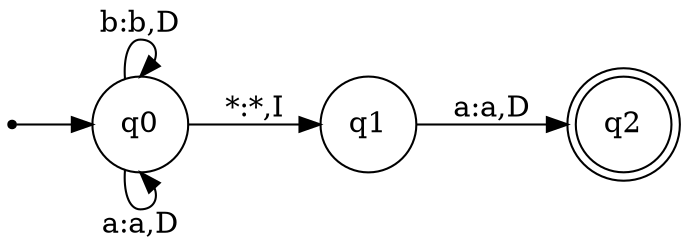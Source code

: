digraph TuringMachine {
  rankdir=LR;
  node [shape = circle];
  q0 [label="q0"];
  q1 [label="q1"];
  q2 [shape=doublecircle, label="q2"];
  inicio [shape=point];
  inicio -> q0;
  q0 -> q0 [label="b:b,D", headport=n];
  q0 -> q0 [label="a:a,D", headport=s];
  q0 -> q1 [label="*:*,I"];
  q1 -> q2 [label="a:a,D"];
}
